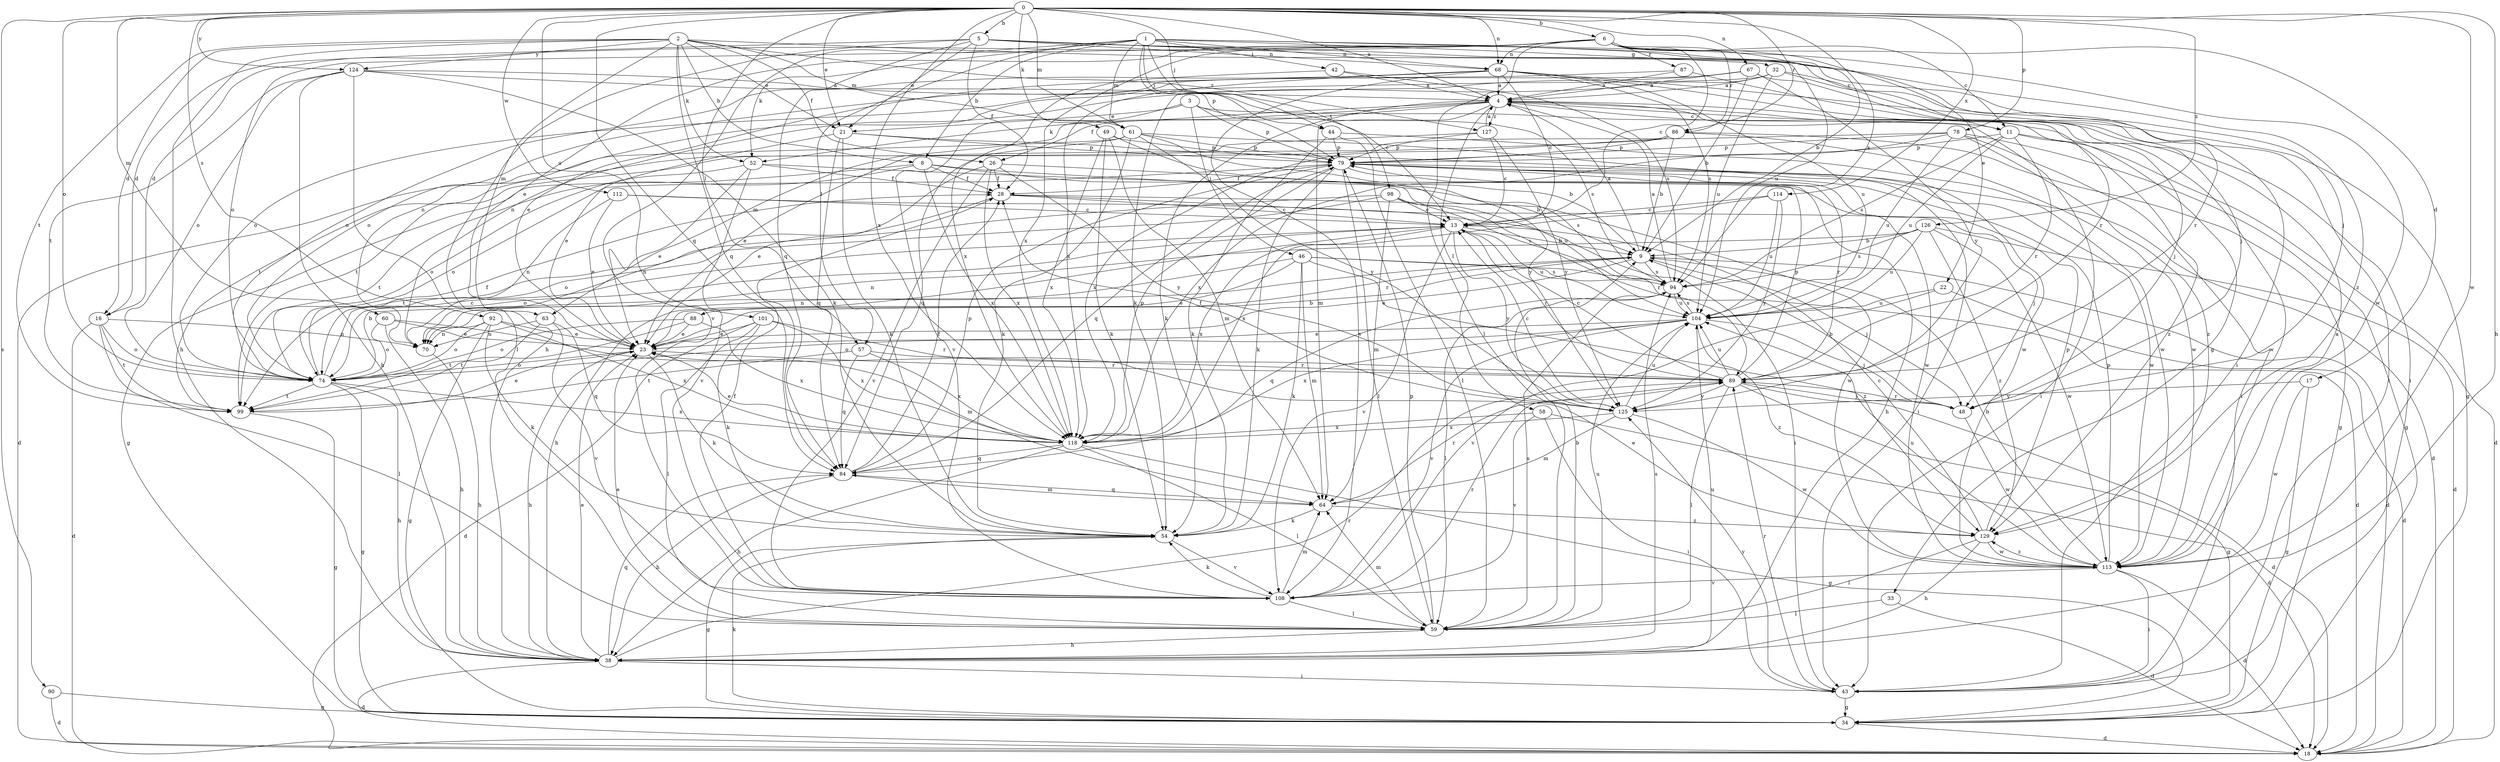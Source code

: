strict digraph  {
0;
1;
2;
3;
4;
5;
6;
8;
9;
11;
13;
16;
17;
18;
21;
22;
23;
26;
28;
32;
33;
34;
38;
42;
43;
44;
46;
48;
49;
52;
54;
57;
58;
59;
60;
61;
63;
64;
67;
68;
70;
74;
78;
79;
84;
86;
87;
88;
89;
90;
92;
94;
98;
99;
101;
104;
108;
112;
113;
114;
118;
124;
125;
126;
127;
129;
0 -> 4  [label=a];
0 -> 5  [label=b];
0 -> 6  [label=b];
0 -> 21  [label=e];
0 -> 38  [label=h];
0 -> 44  [label=j];
0 -> 49  [label=k];
0 -> 57  [label=l];
0 -> 60  [label=m];
0 -> 61  [label=m];
0 -> 67  [label=n];
0 -> 68  [label=n];
0 -> 74  [label=o];
0 -> 78  [label=p];
0 -> 84  [label=q];
0 -> 86  [label=r];
0 -> 90  [label=s];
0 -> 92  [label=s];
0 -> 94  [label=s];
0 -> 101  [label=u];
0 -> 112  [label=w];
0 -> 113  [label=w];
0 -> 114  [label=x];
0 -> 118  [label=x];
0 -> 124  [label=y];
0 -> 126  [label=z];
1 -> 8  [label=b];
1 -> 32  [label=g];
1 -> 42  [label=i];
1 -> 43  [label=i];
1 -> 44  [label=j];
1 -> 52  [label=k];
1 -> 57  [label=l];
1 -> 61  [label=m];
1 -> 68  [label=n];
1 -> 79  [label=p];
1 -> 98  [label=t];
1 -> 108  [label=v];
1 -> 113  [label=w];
2 -> 8  [label=b];
2 -> 16  [label=d];
2 -> 21  [label=e];
2 -> 26  [label=f];
2 -> 38  [label=h];
2 -> 52  [label=k];
2 -> 61  [label=m];
2 -> 63  [label=m];
2 -> 84  [label=q];
2 -> 99  [label=t];
2 -> 104  [label=u];
2 -> 124  [label=y];
2 -> 127  [label=z];
3 -> 21  [label=e];
3 -> 43  [label=i];
3 -> 46  [label=j];
3 -> 79  [label=p];
3 -> 94  [label=s];
3 -> 108  [label=v];
4 -> 11  [label=c];
4 -> 26  [label=f];
4 -> 33  [label=g];
4 -> 43  [label=i];
4 -> 48  [label=j];
4 -> 52  [label=k];
4 -> 54  [label=k];
4 -> 58  [label=l];
4 -> 63  [label=m];
4 -> 64  [label=m];
4 -> 127  [label=z];
5 -> 11  [label=c];
5 -> 16  [label=d];
5 -> 21  [label=e];
5 -> 28  [label=f];
5 -> 38  [label=h];
5 -> 48  [label=j];
5 -> 68  [label=n];
5 -> 84  [label=q];
5 -> 129  [label=z];
6 -> 9  [label=b];
6 -> 11  [label=c];
6 -> 13  [label=c];
6 -> 16  [label=d];
6 -> 17  [label=d];
6 -> 22  [label=e];
6 -> 23  [label=e];
6 -> 59  [label=l];
6 -> 68  [label=n];
6 -> 74  [label=o];
6 -> 86  [label=r];
6 -> 87  [label=r];
6 -> 118  [label=x];
8 -> 9  [label=b];
8 -> 28  [label=f];
8 -> 34  [label=g];
8 -> 99  [label=t];
8 -> 104  [label=u];
8 -> 118  [label=x];
9 -> 4  [label=a];
9 -> 18  [label=d];
9 -> 23  [label=e];
9 -> 48  [label=j];
9 -> 88  [label=r];
9 -> 94  [label=s];
11 -> 18  [label=d];
11 -> 79  [label=p];
11 -> 89  [label=r];
11 -> 94  [label=s];
11 -> 104  [label=u];
11 -> 129  [label=z];
13 -> 9  [label=b];
13 -> 38  [label=h];
13 -> 74  [label=o];
13 -> 89  [label=r];
13 -> 104  [label=u];
13 -> 108  [label=v];
13 -> 118  [label=x];
13 -> 125  [label=y];
16 -> 18  [label=d];
16 -> 59  [label=l];
16 -> 70  [label=n];
16 -> 74  [label=o];
16 -> 99  [label=t];
17 -> 34  [label=g];
17 -> 113  [label=w];
17 -> 125  [label=y];
21 -> 23  [label=e];
21 -> 54  [label=k];
21 -> 79  [label=p];
21 -> 84  [label=q];
21 -> 113  [label=w];
22 -> 18  [label=d];
22 -> 104  [label=u];
22 -> 108  [label=v];
23 -> 9  [label=b];
23 -> 38  [label=h];
23 -> 54  [label=k];
23 -> 74  [label=o];
23 -> 89  [label=r];
26 -> 23  [label=e];
26 -> 28  [label=f];
26 -> 94  [label=s];
26 -> 108  [label=v];
26 -> 118  [label=x];
26 -> 125  [label=y];
28 -> 13  [label=c];
28 -> 43  [label=i];
28 -> 70  [label=n];
28 -> 113  [label=w];
32 -> 4  [label=a];
32 -> 43  [label=i];
32 -> 70  [label=n];
32 -> 74  [label=o];
32 -> 89  [label=r];
32 -> 104  [label=u];
33 -> 18  [label=d];
33 -> 59  [label=l];
34 -> 18  [label=d];
34 -> 54  [label=k];
38 -> 18  [label=d];
38 -> 23  [label=e];
38 -> 43  [label=i];
38 -> 84  [label=q];
38 -> 89  [label=r];
38 -> 94  [label=s];
38 -> 104  [label=u];
42 -> 4  [label=a];
42 -> 94  [label=s];
42 -> 118  [label=x];
43 -> 34  [label=g];
43 -> 89  [label=r];
43 -> 125  [label=y];
44 -> 54  [label=k];
44 -> 59  [label=l];
44 -> 79  [label=p];
44 -> 113  [label=w];
46 -> 18  [label=d];
46 -> 23  [label=e];
46 -> 54  [label=k];
46 -> 64  [label=m];
46 -> 70  [label=n];
46 -> 94  [label=s];
46 -> 129  [label=z];
48 -> 9  [label=b];
48 -> 89  [label=r];
48 -> 113  [label=w];
49 -> 54  [label=k];
49 -> 64  [label=m];
49 -> 79  [label=p];
49 -> 118  [label=x];
49 -> 125  [label=y];
52 -> 23  [label=e];
52 -> 28  [label=f];
52 -> 74  [label=o];
52 -> 108  [label=v];
52 -> 113  [label=w];
54 -> 34  [label=g];
54 -> 108  [label=v];
57 -> 84  [label=q];
57 -> 89  [label=r];
57 -> 99  [label=t];
57 -> 118  [label=x];
58 -> 18  [label=d];
58 -> 43  [label=i];
58 -> 108  [label=v];
58 -> 118  [label=x];
59 -> 9  [label=b];
59 -> 23  [label=e];
59 -> 38  [label=h];
59 -> 64  [label=m];
59 -> 79  [label=p];
59 -> 94  [label=s];
59 -> 104  [label=u];
60 -> 23  [label=e];
60 -> 38  [label=h];
60 -> 64  [label=m];
60 -> 74  [label=o];
61 -> 9  [label=b];
61 -> 18  [label=d];
61 -> 43  [label=i];
61 -> 54  [label=k];
61 -> 79  [label=p];
61 -> 84  [label=q];
61 -> 125  [label=y];
63 -> 70  [label=n];
63 -> 84  [label=q];
63 -> 99  [label=t];
63 -> 108  [label=v];
64 -> 54  [label=k];
64 -> 84  [label=q];
64 -> 89  [label=r];
64 -> 129  [label=z];
67 -> 4  [label=a];
67 -> 9  [label=b];
67 -> 54  [label=k];
67 -> 70  [label=n];
67 -> 89  [label=r];
67 -> 125  [label=y];
68 -> 4  [label=a];
68 -> 13  [label=c];
68 -> 23  [label=e];
68 -> 34  [label=g];
68 -> 43  [label=i];
68 -> 74  [label=o];
68 -> 94  [label=s];
68 -> 104  [label=u];
68 -> 108  [label=v];
68 -> 118  [label=x];
70 -> 38  [label=h];
74 -> 9  [label=b];
74 -> 13  [label=c];
74 -> 28  [label=f];
74 -> 34  [label=g];
74 -> 38  [label=h];
74 -> 99  [label=t];
74 -> 118  [label=x];
78 -> 34  [label=g];
78 -> 79  [label=p];
78 -> 99  [label=t];
78 -> 104  [label=u];
78 -> 113  [label=w];
78 -> 118  [label=x];
78 -> 129  [label=z];
79 -> 18  [label=d];
79 -> 28  [label=f];
79 -> 38  [label=h];
79 -> 54  [label=k];
79 -> 59  [label=l];
79 -> 74  [label=o];
79 -> 84  [label=q];
79 -> 89  [label=r];
79 -> 113  [label=w];
84 -> 28  [label=f];
84 -> 38  [label=h];
84 -> 64  [label=m];
84 -> 79  [label=p];
86 -> 9  [label=b];
86 -> 23  [label=e];
86 -> 34  [label=g];
86 -> 79  [label=p];
86 -> 113  [label=w];
86 -> 118  [label=x];
87 -> 4  [label=a];
87 -> 48  [label=j];
87 -> 74  [label=o];
88 -> 23  [label=e];
88 -> 74  [label=o];
88 -> 99  [label=t];
88 -> 118  [label=x];
89 -> 13  [label=c];
89 -> 18  [label=d];
89 -> 34  [label=g];
89 -> 48  [label=j];
89 -> 59  [label=l];
89 -> 79  [label=p];
89 -> 104  [label=u];
89 -> 125  [label=y];
90 -> 18  [label=d];
90 -> 34  [label=g];
92 -> 23  [label=e];
92 -> 34  [label=g];
92 -> 54  [label=k];
92 -> 70  [label=n];
92 -> 74  [label=o];
92 -> 118  [label=x];
94 -> 4  [label=a];
94 -> 59  [label=l];
94 -> 84  [label=q];
94 -> 104  [label=u];
98 -> 13  [label=c];
98 -> 64  [label=m];
98 -> 74  [label=o];
98 -> 89  [label=r];
98 -> 94  [label=s];
98 -> 99  [label=t];
99 -> 23  [label=e];
99 -> 34  [label=g];
101 -> 18  [label=d];
101 -> 23  [label=e];
101 -> 54  [label=k];
101 -> 59  [label=l];
101 -> 89  [label=r];
101 -> 118  [label=x];
104 -> 23  [label=e];
104 -> 48  [label=j];
104 -> 74  [label=o];
104 -> 94  [label=s];
104 -> 108  [label=v];
104 -> 118  [label=x];
104 -> 129  [label=z];
108 -> 28  [label=f];
108 -> 54  [label=k];
108 -> 59  [label=l];
108 -> 64  [label=m];
108 -> 89  [label=r];
112 -> 13  [label=c];
112 -> 23  [label=e];
112 -> 48  [label=j];
112 -> 70  [label=n];
113 -> 4  [label=a];
113 -> 9  [label=b];
113 -> 18  [label=d];
113 -> 43  [label=i];
113 -> 79  [label=p];
113 -> 104  [label=u];
113 -> 108  [label=v];
113 -> 129  [label=z];
114 -> 13  [label=c];
114 -> 104  [label=u];
114 -> 118  [label=x];
114 -> 125  [label=y];
118 -> 23  [label=e];
118 -> 34  [label=g];
118 -> 38  [label=h];
118 -> 59  [label=l];
118 -> 79  [label=p];
118 -> 84  [label=q];
124 -> 4  [label=a];
124 -> 13  [label=c];
124 -> 38  [label=h];
124 -> 54  [label=k];
124 -> 59  [label=l];
124 -> 74  [label=o];
124 -> 99  [label=t];
125 -> 13  [label=c];
125 -> 28  [label=f];
125 -> 64  [label=m];
125 -> 104  [label=u];
125 -> 113  [label=w];
125 -> 118  [label=x];
126 -> 9  [label=b];
126 -> 18  [label=d];
126 -> 70  [label=n];
126 -> 94  [label=s];
126 -> 104  [label=u];
126 -> 113  [label=w];
126 -> 129  [label=z];
127 -> 4  [label=a];
127 -> 13  [label=c];
127 -> 79  [label=p];
127 -> 99  [label=t];
127 -> 125  [label=y];
129 -> 13  [label=c];
129 -> 23  [label=e];
129 -> 38  [label=h];
129 -> 59  [label=l];
129 -> 79  [label=p];
129 -> 113  [label=w];
}
